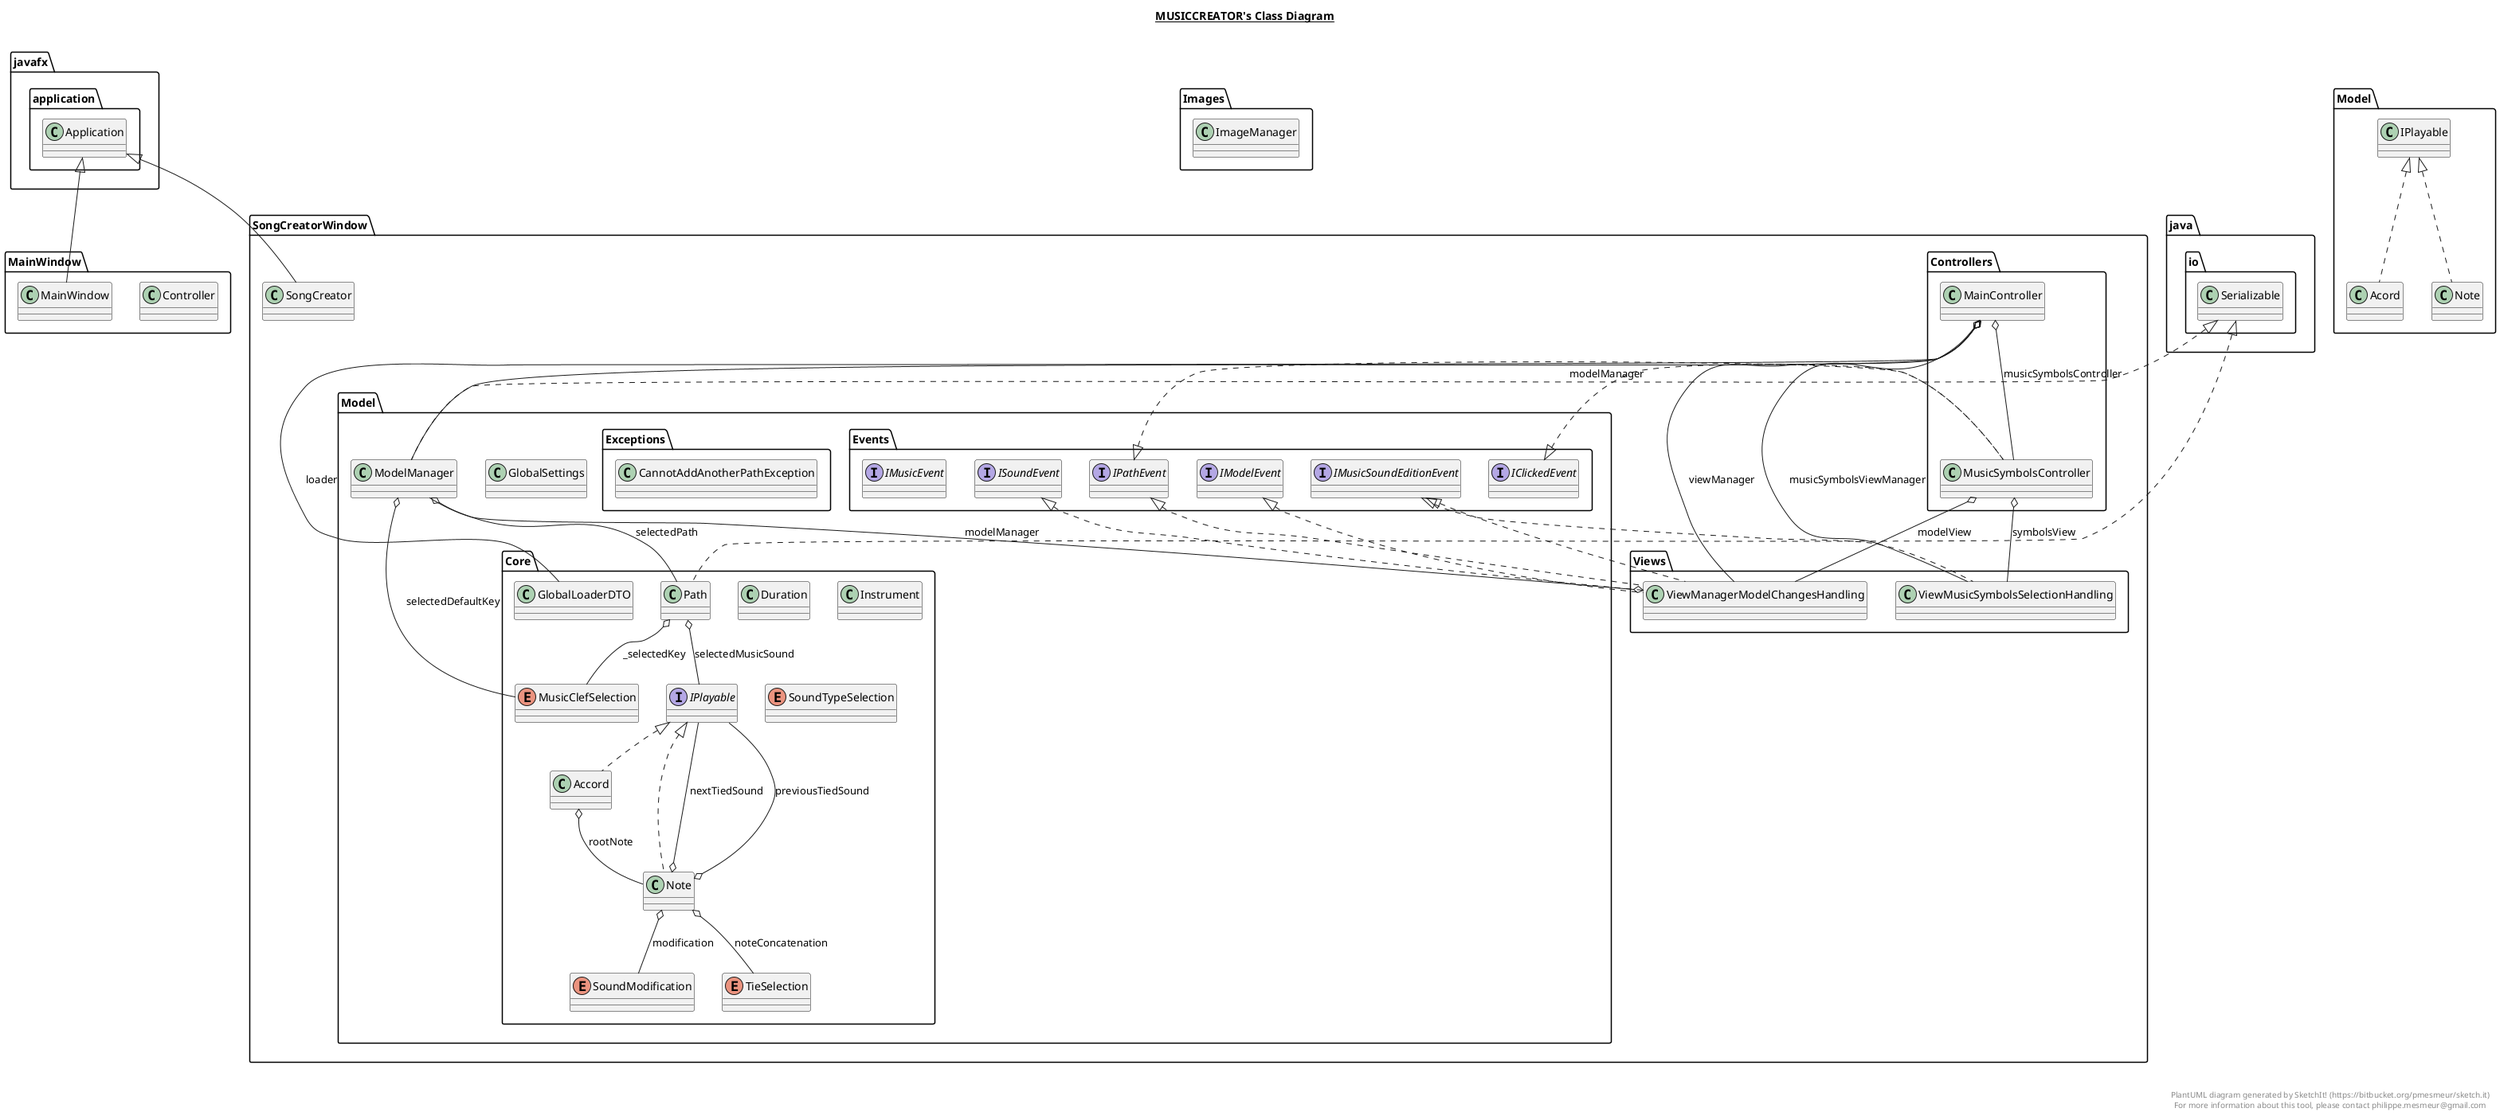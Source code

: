 @startuml

title __MUSICCREATOR's Class Diagram__\n

  namespace Images {
    class Images.ImageManager {
    }
  }
  

  namespace MainWindow {
    class MainWindow.Controller {
    }
  }
  

  namespace MainWindow {
    class MainWindow.MainWindow {
    }
  }
  

  namespace MainWindow {
    class MainWindow.MainWindow {
    }
  }


  namespace SongCreatorWindow {
    namespace Controllers {
      class SongCreatorWindow.Controllers.MainController {
      }
    }
  }
  

  namespace SongCreatorWindow {
    namespace Controllers {
      class SongCreatorWindow.Controllers.MusicSymbolsController {
      }
    }
  }
  

  namespace SongCreatorWindow {
    namespace Model {
      namespace Core {
        class SongCreatorWindow.Model.Core.Accord {
        }
      }
    }
  }
  

  namespace SongCreatorWindow {
    namespace Model {
      namespace Core {
        class SongCreatorWindow.Model.Core.Duration {
        }
      }
    }
  }
  

  namespace SongCreatorWindow {
    namespace Model {
      namespace Core {
        class SongCreatorWindow.Model.Core.GlobalLoaderDTO {
        }
      }
    }
  }
  

  namespace SongCreatorWindow {
    namespace Model {
      namespace Core {
        interface SongCreatorWindow.Model.Core.IPlayable {
        }
      }
    }
  }
  

  namespace SongCreatorWindow {
    namespace Model {
      namespace Core {
        class SongCreatorWindow.Model.Core.Instrument {
        }
      }
    }
  }
  

  namespace SongCreatorWindow {
    namespace Model {
      namespace Core {
        enum MusicClefSelection {
        }
      }
    }
  }
  

  namespace SongCreatorWindow {
    namespace Model {
      namespace Core {
        class SongCreatorWindow.Model.Core.Note {
        }
      }
    }
  }
  

  namespace SongCreatorWindow {
    namespace Model {
      namespace Core {
        class SongCreatorWindow.Model.Core.Path {
        }
      }
    }
  }
  

  namespace SongCreatorWindow {
    namespace Model {
      namespace Core {
        enum SoundModification {
        }
      }
    }
  }
  

  namespace SongCreatorWindow {
    namespace Model {
      namespace Core {
        enum SoundTypeSelection {
        }
      }
    }
  }
  

  namespace SongCreatorWindow {
    namespace Model {
      namespace Core {
        enum TieSelection {
        }
      }
    }
  }
  

  namespace SongCreatorWindow {
    namespace Model {
      namespace Events {
        interface SongCreatorWindow.Model.Events.IClickedEvent {
        }
      }
    }
  }
  

  namespace SongCreatorWindow {
    namespace Model {
      namespace Events {
        interface SongCreatorWindow.Model.Events.IModelEvent {
        }
      }
    }
  }
  

  namespace SongCreatorWindow {
    namespace Model {
      namespace Events {
        interface SongCreatorWindow.Model.Events.IMusicEvent {
        }
      }
    }
  }
  

  namespace SongCreatorWindow {
    namespace Model {
      namespace Events {
        interface SongCreatorWindow.Model.Events.IMusicSoundEditionEvent {
        }
      }
    }
  }
  

  namespace SongCreatorWindow {
    namespace Model {
      namespace Events {
        interface SongCreatorWindow.Model.Events.IPathEvent {
        }
      }
    }
  }
  

  namespace SongCreatorWindow {
    namespace Model {
      namespace Events {
        interface SongCreatorWindow.Model.Events.ISoundEvent {
        }
      }
    }
  }
  

  namespace SongCreatorWindow {
    namespace Model {
      namespace Exceptions {
        class SongCreatorWindow.Model.Exceptions.CannotAddAnotherPathException {
        }
      }
    }
  }
  

  namespace SongCreatorWindow {
    namespace Model {
      class SongCreatorWindow.Model.GlobalSettings {
      }
    }
  }
  

  namespace SongCreatorWindow {
    namespace Model {
      class SongCreatorWindow.Model.ModelManager {
      }
    }
  }
  

  namespace SongCreatorWindow {
    class SongCreatorWindow.SongCreator {
    }
  }
  

  namespace SongCreatorWindow {
    namespace Views {
      class SongCreatorWindow.Views.ViewManagerModelChangesHandling {
      }
    }
  }
  

  namespace SongCreatorWindow {
    namespace Views {
      class SongCreatorWindow.Views.ViewMusicSymbolsSelectionHandling {
      }
    }
  }
  

  MainWindow.MainWindow -up-|> javafx.application.Application
  Model.Acord .up.|> Model.IPlayable
  Model.Note .up.|> Model.IPlayable
  SongCreatorWindow.Controllers.MainController o-- SongCreatorWindow.Model.Core.GlobalLoaderDTO : loader
  SongCreatorWindow.Controllers.MainController o-- SongCreatorWindow.Model.ModelManager : modelManager
  SongCreatorWindow.Controllers.MainController o-- SongCreatorWindow.Controllers.MusicSymbolsController : musicSymbolsController
  SongCreatorWindow.Controllers.MainController o-- SongCreatorWindow.Views.ViewMusicSymbolsSelectionHandling : musicSymbolsViewManager
  SongCreatorWindow.Controllers.MainController o-- SongCreatorWindow.Views.ViewManagerModelChangesHandling : viewManager
  SongCreatorWindow.Controllers.MusicSymbolsController .up.|> SongCreatorWindow.Model.Events.IClickedEvent
  SongCreatorWindow.Controllers.MusicSymbolsController .up.|> SongCreatorWindow.Model.Events.IPathEvent
  SongCreatorWindow.Controllers.MusicSymbolsController o-- SongCreatorWindow.Views.ViewManagerModelChangesHandling : modelView
  SongCreatorWindow.Controllers.MusicSymbolsController o-- SongCreatorWindow.Views.ViewMusicSymbolsSelectionHandling : symbolsView
  SongCreatorWindow.Model.Core.Accord .up.|> SongCreatorWindow.Model.Core.IPlayable
  SongCreatorWindow.Model.Core.Accord o-- SongCreatorWindow.Model.Core.Note : rootNote
  SongCreatorWindow.Model.Core.Note .up.|> SongCreatorWindow.Model.Core.IPlayable
  SongCreatorWindow.Model.Core.Note o-- SongCreatorWindow.Model.Core.SoundModification : modification
  SongCreatorWindow.Model.Core.Note o-- SongCreatorWindow.Model.Core.IPlayable : nextTiedSound
  SongCreatorWindow.Model.Core.Note o-- SongCreatorWindow.Model.Core.TieSelection : noteConcatenation
  SongCreatorWindow.Model.Core.Note o-- SongCreatorWindow.Model.Core.IPlayable : previousTiedSound
  SongCreatorWindow.Model.Core.Path .up.|> java.io.Serializable
  SongCreatorWindow.Model.Core.Path o-- SongCreatorWindow.Model.Core.MusicClefSelection : _selectedKey
  SongCreatorWindow.Model.Core.Path o-- SongCreatorWindow.Model.Core.IPlayable : selectedMusicSound
  SongCreatorWindow.Model.ModelManager .up.|> java.io.Serializable
  SongCreatorWindow.Model.ModelManager o-- SongCreatorWindow.Model.Core.MusicClefSelection : selectedDefaultKey
  SongCreatorWindow.Model.ModelManager o-- SongCreatorWindow.Model.Core.Path : selectedPath
  SongCreatorWindow.SongCreator -up-|> javafx.application.Application
  SongCreatorWindow.Views.ViewManagerModelChangesHandling .up.|> SongCreatorWindow.Model.Events.IModelEvent
  SongCreatorWindow.Views.ViewManagerModelChangesHandling .up.|> SongCreatorWindow.Model.Events.IMusicSoundEditionEvent
  SongCreatorWindow.Views.ViewManagerModelChangesHandling .up.|> SongCreatorWindow.Model.Events.IPathEvent
  SongCreatorWindow.Views.ViewManagerModelChangesHandling .up.|> SongCreatorWindow.Model.Events.ISoundEvent
  SongCreatorWindow.Views.ViewManagerModelChangesHandling o-- SongCreatorWindow.Model.ModelManager : modelManager
  SongCreatorWindow.Views.ViewMusicSymbolsSelectionHandling .up.|> SongCreatorWindow.Model.Events.IMusicSoundEditionEvent


right footer


PlantUML diagram generated by SketchIt! (https://bitbucket.org/pmesmeur/sketch.it)
For more information about this tool, please contact philippe.mesmeur@gmail.com
endfooter

@enduml
